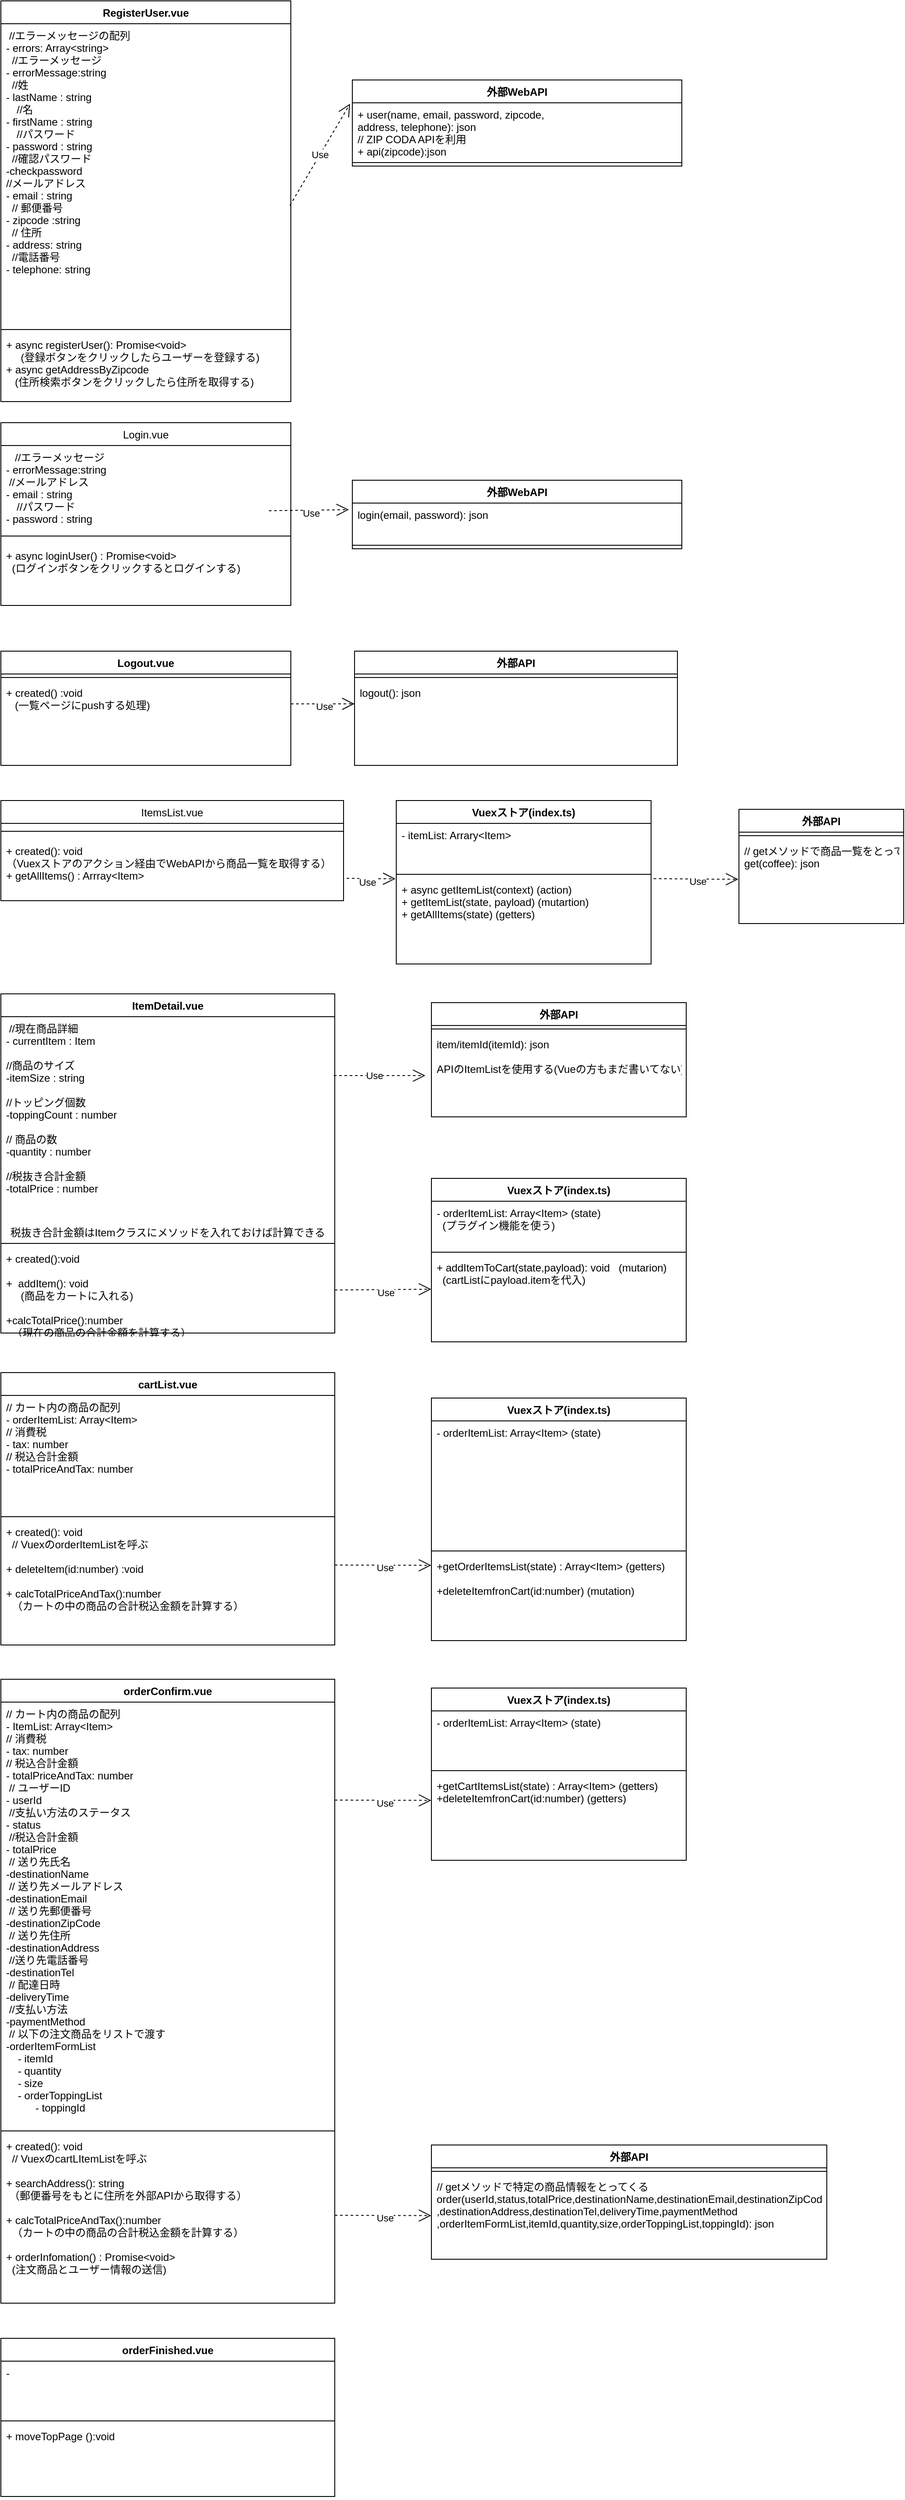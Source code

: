 <mxfile>
    <diagram id="Iyzo-n8MeCfhVtugdxC-" name="ページ1">
        <mxGraphModel dx="649" dy="509" grid="1" gridSize="10" guides="1" tooltips="1" connect="1" arrows="1" fold="1" page="1" pageScale="1" pageWidth="827" pageHeight="1169" math="0" shadow="0">
            <root>
                <mxCell id="0"/>
                <mxCell id="1" parent="0"/>
                <mxCell id="22" value="RegisterUser.vue" style="swimlane;fontStyle=1;align=center;verticalAlign=top;childLayout=stackLayout;horizontal=1;startSize=26;horizontalStack=0;resizeParent=1;resizeParentMax=0;resizeLast=0;collapsible=1;marginBottom=0;" parent="1" vertex="1">
                    <mxGeometry width="330" height="456" as="geometry"/>
                </mxCell>
                <mxCell id="23" value=" //エラーメッセージの配列&#10;- errors: Array&lt;string&gt;&#10;  //エラーメッセージ&#10;- errorMessage:string&#10;  //姓&#10;- lastName : string&#10;　//名&#10;- firstName : string&#10;　//パスワード&#10;- password : string&#10;  //確認パスワード&#10;-checkpassword&#10;//メールアドレス&#10;- email : string&#10;  // 郵便番号&#10;- zipcode :string&#10;  // 住所&#10;- address: string&#10;  //電話番号&#10;- telephone: string" style="text;strokeColor=none;fillColor=none;align=left;verticalAlign=top;spacingLeft=4;spacingRight=4;overflow=hidden;rotatable=0;points=[[0,0.5],[1,0.5]];portConstraint=eastwest;fontStyle=0" parent="22" vertex="1">
                    <mxGeometry y="26" width="330" height="344" as="geometry"/>
                </mxCell>
                <mxCell id="24" value="" style="line;strokeWidth=1;fillColor=none;align=left;verticalAlign=middle;spacingTop=-1;spacingLeft=3;spacingRight=3;rotatable=0;labelPosition=right;points=[];portConstraint=eastwest;" parent="22" vertex="1">
                    <mxGeometry y="370" width="330" height="8" as="geometry"/>
                </mxCell>
                <mxCell id="25" value="+ async registerUser(): Promise&lt;void&gt;&#10;     (登録ボタンをクリックしたらユーザーを登録する)&#10;+ async getAddressByZipcode&#10;   (住所検索ボタンをクリックしたら住所を取得する)" style="text;strokeColor=none;fillColor=none;align=left;verticalAlign=top;spacingLeft=4;spacingRight=4;overflow=hidden;rotatable=0;points=[[0,0.5],[1,0.5]];portConstraint=eastwest;" parent="22" vertex="1">
                    <mxGeometry y="378" width="330" height="78" as="geometry"/>
                </mxCell>
                <mxCell id="26" value="外部WebAPI" style="swimlane;fontStyle=1;align=center;verticalAlign=top;childLayout=stackLayout;horizontal=1;startSize=26;horizontalStack=0;resizeParent=1;resizeParentMax=0;resizeLast=0;collapsible=1;marginBottom=0;" parent="1" vertex="1">
                    <mxGeometry x="400" y="90" width="375" height="98" as="geometry"/>
                </mxCell>
                <mxCell id="27" value="+ user(name, email, password, zipcode,&#10;address, telephone): json&#10;// ZIP CODA APIを利用&#10;+ api(zipcode):json" style="text;strokeColor=none;fillColor=none;align=left;verticalAlign=top;spacingLeft=4;spacingRight=4;overflow=hidden;rotatable=0;points=[[0,0.5],[1,0.5]];portConstraint=eastwest;" parent="26" vertex="1">
                    <mxGeometry y="26" width="375" height="64" as="geometry"/>
                </mxCell>
                <mxCell id="28" value="" style="line;strokeWidth=1;fillColor=none;align=left;verticalAlign=middle;spacingTop=-1;spacingLeft=3;spacingRight=3;rotatable=0;labelPosition=right;points=[];portConstraint=eastwest;" parent="26" vertex="1">
                    <mxGeometry y="90" width="375" height="8" as="geometry"/>
                </mxCell>
                <mxCell id="29" value="Use" style="endArrow=open;endSize=12;dashed=1;html=1;exitX=0.997;exitY=0.601;exitDx=0;exitDy=0;exitPerimeter=0;entryX=-0.007;entryY=0.018;entryDx=0;entryDy=0;entryPerimeter=0;" parent="1" source="23" target="27" edge="1">
                    <mxGeometry width="160" relative="1" as="geometry">
                        <mxPoint x="200" y="160" as="sourcePoint"/>
                        <mxPoint x="360" y="160" as="targetPoint"/>
                    </mxGeometry>
                </mxCell>
                <mxCell id="48" value="Login.vue" style="swimlane;fontStyle=0;align=center;verticalAlign=top;childLayout=stackLayout;horizontal=1;startSize=26;horizontalStack=0;resizeParent=1;resizeParentMax=0;resizeLast=0;collapsible=1;marginBottom=0;" parent="1" vertex="1">
                    <mxGeometry y="480" width="330" height="208" as="geometry"/>
                </mxCell>
                <mxCell id="49" value="   //エラーメッセージ&#10;- errorMessage:string  &#10; //メールアドレス&#10;- email : string&#10;　//パスワード&#10;- password : string" style="text;strokeColor=none;fillColor=none;align=left;verticalAlign=top;spacingLeft=4;spacingRight=4;overflow=hidden;rotatable=0;points=[[0,0.5],[1,0.5]];portConstraint=eastwest;" parent="48" vertex="1">
                    <mxGeometry y="26" width="330" height="94" as="geometry"/>
                </mxCell>
                <mxCell id="50" value="" style="line;strokeWidth=1;fillColor=none;align=left;verticalAlign=middle;spacingTop=-1;spacingLeft=3;spacingRight=3;rotatable=0;labelPosition=right;points=[];portConstraint=eastwest;" parent="48" vertex="1">
                    <mxGeometry y="120" width="330" height="18" as="geometry"/>
                </mxCell>
                <mxCell id="51" value="+ async loginUser() : Promise&lt;void&gt;&#10;  (ログインボタンをクリックするとログインする)" style="text;strokeColor=none;fillColor=none;align=left;verticalAlign=top;spacingLeft=4;spacingRight=4;overflow=hidden;rotatable=0;points=[[0,0.5],[1,0.5]];portConstraint=eastwest;" parent="48" vertex="1">
                    <mxGeometry y="138" width="330" height="70" as="geometry"/>
                </mxCell>
                <mxCell id="52" value="外部WebAPI" style="swimlane;fontStyle=1;align=center;verticalAlign=top;childLayout=stackLayout;horizontal=1;startSize=26;horizontalStack=0;resizeParent=1;resizeParentMax=0;resizeLast=0;collapsible=1;marginBottom=0;" parent="1" vertex="1">
                    <mxGeometry x="400" y="545.5" width="375" height="78" as="geometry"/>
                </mxCell>
                <mxCell id="53" value="login(email, password): json" style="text;strokeColor=none;fillColor=none;align=left;verticalAlign=top;spacingLeft=4;spacingRight=4;overflow=hidden;rotatable=0;points=[[0,0.5],[1,0.5]];portConstraint=eastwest;" parent="52" vertex="1">
                    <mxGeometry y="26" width="375" height="44" as="geometry"/>
                </mxCell>
                <mxCell id="54" value="" style="line;strokeWidth=1;fillColor=none;align=left;verticalAlign=middle;spacingTop=-1;spacingLeft=3;spacingRight=3;rotatable=0;labelPosition=right;points=[];portConstraint=eastwest;" parent="52" vertex="1">
                    <mxGeometry y="70" width="375" height="8" as="geometry"/>
                </mxCell>
                <mxCell id="55" value="Use" style="endArrow=open;endSize=12;dashed=1;html=1;exitX=0.999;exitY=0.218;exitDx=0;exitDy=0;exitPerimeter=0;" parent="1" edge="1">
                    <mxGeometry x="0.051" y="-3" width="160" relative="1" as="geometry">
                        <mxPoint x="305" y="580.208" as="sourcePoint"/>
                        <mxPoint x="396.0" y="579" as="targetPoint"/>
                        <mxPoint as="offset"/>
                    </mxGeometry>
                </mxCell>
                <mxCell id="56" value="Logout.vue" style="swimlane;fontStyle=1;align=center;verticalAlign=top;childLayout=stackLayout;horizontal=1;startSize=26;horizontalStack=0;resizeParent=1;resizeParentMax=0;resizeLast=0;collapsible=1;marginBottom=0;" parent="1" vertex="1">
                    <mxGeometry y="740" width="330" height="130" as="geometry"/>
                </mxCell>
                <mxCell id="57" value="" style="line;strokeWidth=1;fillColor=none;align=left;verticalAlign=middle;spacingTop=-1;spacingLeft=3;spacingRight=3;rotatable=0;labelPosition=right;points=[];portConstraint=eastwest;" parent="56" vertex="1">
                    <mxGeometry y="26" width="330" height="8" as="geometry"/>
                </mxCell>
                <mxCell id="58" value="+ created() :void &#10;   (一覧ページにpushする処理)" style="text;strokeColor=none;fillColor=none;align=left;verticalAlign=top;spacingLeft=4;spacingRight=4;overflow=hidden;rotatable=0;points=[[0,0.5],[1,0.5]];portConstraint=eastwest;" parent="56" vertex="1">
                    <mxGeometry y="34" width="330" height="96" as="geometry"/>
                </mxCell>
                <mxCell id="59" value="外部API&#10;" style="swimlane;fontStyle=1;align=center;verticalAlign=top;childLayout=stackLayout;horizontal=1;startSize=26;horizontalStack=0;resizeParent=1;resizeParentMax=0;resizeLast=0;collapsible=1;marginBottom=0;" parent="1" vertex="1">
                    <mxGeometry x="402.5" y="740" width="367.5" height="130" as="geometry"/>
                </mxCell>
                <mxCell id="60" value="" style="line;strokeWidth=1;fillColor=none;align=left;verticalAlign=middle;spacingTop=-1;spacingLeft=3;spacingRight=3;rotatable=0;labelPosition=right;points=[];portConstraint=eastwest;" parent="59" vertex="1">
                    <mxGeometry y="26" width="367.5" height="8" as="geometry"/>
                </mxCell>
                <mxCell id="61" value="logout(): json&#10;" style="text;strokeColor=none;fillColor=none;align=left;verticalAlign=top;spacingLeft=4;spacingRight=4;overflow=hidden;rotatable=0;points=[[0,0.5],[1,0.5]];portConstraint=eastwest;" parent="59" vertex="1">
                    <mxGeometry y="34" width="367.5" height="96" as="geometry"/>
                </mxCell>
                <mxCell id="62" value="Use" style="endArrow=open;endSize=12;dashed=1;html=1;" parent="1" edge="1">
                    <mxGeometry x="0.051" y="-3" width="160" relative="1" as="geometry">
                        <mxPoint x="330" y="800" as="sourcePoint"/>
                        <mxPoint x="402.5" y="800" as="targetPoint"/>
                        <mxPoint as="offset"/>
                    </mxGeometry>
                </mxCell>
                <mxCell id="67" value="Use" style="endArrow=open;endSize=12;dashed=1;html=1;entryX=-0.004;entryY=0.475;entryDx=0;entryDy=0;entryPerimeter=0;exitX=1.01;exitY=0.009;exitDx=0;exitDy=0;exitPerimeter=0;" parent="1" source="163" target="70" edge="1">
                    <mxGeometry x="0.051" y="-3" width="160" relative="1" as="geometry">
                        <mxPoint x="710" y="999" as="sourcePoint"/>
                        <mxPoint x="832" y="999.41" as="targetPoint"/>
                        <mxPoint as="offset"/>
                        <Array as="points">
                            <mxPoint x="802" y="999.41"/>
                        </Array>
                    </mxGeometry>
                </mxCell>
                <mxCell id="68" value="外部API&#10;" style="swimlane;fontStyle=1;align=center;verticalAlign=top;childLayout=stackLayout;horizontal=1;startSize=26;horizontalStack=0;resizeParent=1;resizeParentMax=0;resizeLast=0;collapsible=1;marginBottom=0;" parent="1" vertex="1">
                    <mxGeometry x="840" y="920" width="187.5" height="130" as="geometry"/>
                </mxCell>
                <mxCell id="69" value="" style="line;strokeWidth=1;fillColor=none;align=left;verticalAlign=middle;spacingTop=-1;spacingLeft=3;spacingRight=3;rotatable=0;labelPosition=right;points=[];portConstraint=eastwest;" parent="68" vertex="1">
                    <mxGeometry y="26" width="187.5" height="8" as="geometry"/>
                </mxCell>
                <mxCell id="70" value="// getメソッドで商品一覧をとってくる&#10;get(coffee): json&#10;" style="text;strokeColor=none;fillColor=none;align=left;verticalAlign=top;spacingLeft=4;spacingRight=4;overflow=hidden;rotatable=0;points=[[0,0.5],[1,0.5]];portConstraint=eastwest;" parent="68" vertex="1">
                    <mxGeometry y="34" width="187.5" height="96" as="geometry"/>
                </mxCell>
                <mxCell id="75" value="Use" style="endArrow=open;endSize=12;dashed=1;html=1;entryX=0;entryY=0.5;entryDx=0;entryDy=0;exitX=1.009;exitY=0.977;exitDx=0;exitDy=0;exitPerimeter=0;" parent="1" edge="1">
                    <mxGeometry x="-0.143" y="-4" width="160" relative="1" as="geometry">
                        <mxPoint x="393.51" y="998.528" as="sourcePoint"/>
                        <mxPoint x="449" y="999.17" as="targetPoint"/>
                        <mxPoint as="offset"/>
                        <Array as="points"/>
                    </mxGeometry>
                </mxCell>
                <mxCell id="79" value="外部API&#10;" style="swimlane;fontStyle=1;align=center;verticalAlign=top;childLayout=stackLayout;horizontal=1;startSize=26;horizontalStack=0;resizeParent=1;resizeParentMax=0;resizeLast=0;collapsible=1;marginBottom=0;" parent="1" vertex="1">
                    <mxGeometry x="490" y="1140" width="290" height="130" as="geometry"/>
                </mxCell>
                <mxCell id="80" value="" style="line;strokeWidth=1;fillColor=none;align=left;verticalAlign=middle;spacingTop=-1;spacingLeft=3;spacingRight=3;rotatable=0;labelPosition=right;points=[];portConstraint=eastwest;" parent="79" vertex="1">
                    <mxGeometry y="26" width="290" height="8" as="geometry"/>
                </mxCell>
                <mxCell id="81" value="item/itemId(itemId): json&#10;&#10;APIのItemListを使用する(Vueの方もまだ書いてない)" style="text;strokeColor=none;fillColor=none;align=left;verticalAlign=top;spacingLeft=4;spacingRight=4;overflow=hidden;rotatable=0;points=[[0,0.5],[1,0.5]];portConstraint=eastwest;" parent="79" vertex="1">
                    <mxGeometry y="34" width="290" height="96" as="geometry"/>
                </mxCell>
                <mxCell id="82" value="Use" style="endArrow=open;endSize=12;dashed=1;html=1;entryX=0.014;entryY=0.511;entryDx=0;entryDy=0;entryPerimeter=0;" parent="1" edge="1">
                    <mxGeometry x="-0.111" width="160" relative="1" as="geometry">
                        <mxPoint x="379" y="1223" as="sourcePoint"/>
                        <mxPoint x="483.06" y="1223.056" as="targetPoint"/>
                        <mxPoint as="offset"/>
                        <Array as="points"/>
                    </mxGeometry>
                </mxCell>
                <mxCell id="92" value="ItemDetail.vue" style="swimlane;fontStyle=1;align=center;verticalAlign=top;childLayout=stackLayout;horizontal=1;startSize=26;horizontalStack=0;resizeParent=1;resizeParentMax=0;resizeLast=0;collapsible=1;marginBottom=0;" parent="1" vertex="1">
                    <mxGeometry y="1130" width="380" height="386" as="geometry"/>
                </mxCell>
                <mxCell id="93" value=" //現在商品詳細&#10;- currentItem : Item&#10;&#10;//商品のサイズ&#10;-itemSize : string&#10;&#10;//トッピング個数&#10;-toppingCount : number&#10;&#10;// 商品の数&#10;-quantity : number&#10;&#10;//税抜き合計金額&#10;-totalPrice : number" style="text;strokeColor=none;fillColor=none;align=left;verticalAlign=top;spacingLeft=4;spacingRight=4;overflow=hidden;rotatable=0;points=[[0,0.5],[1,0.5]];portConstraint=eastwest;fontStyle=0" parent="92" vertex="1">
                    <mxGeometry y="26" width="380" height="254" as="geometry"/>
                </mxCell>
                <mxCell id="94" value="" style="line;strokeWidth=1;fillColor=none;align=left;verticalAlign=middle;spacingTop=-1;spacingLeft=3;spacingRight=3;rotatable=0;labelPosition=right;points=[];portConstraint=eastwest;" parent="92" vertex="1">
                    <mxGeometry y="280" width="380" height="8" as="geometry"/>
                </mxCell>
                <mxCell id="95" value="+ created():void&#10;&#10;+  addItem(): void&#10;     (商品をカートに入れる)&#10;&#10;+calcTotalPrice():number&#10;  （現在の商品の合計金額を計算する）&#10;&#10;" style="text;strokeColor=none;fillColor=none;align=left;verticalAlign=top;spacingLeft=4;spacingRight=4;overflow=hidden;rotatable=0;points=[[0,0.5],[1,0.5]];portConstraint=eastwest;" parent="92" vertex="1">
                    <mxGeometry y="288" width="380" height="98" as="geometry"/>
                </mxCell>
                <mxCell id="104" value="Use" style="endArrow=open;endSize=12;dashed=1;html=1;entryX=-0.001;entryY=0.126;entryDx=0;entryDy=0;entryPerimeter=0;" parent="1" target="131" edge="1">
                    <mxGeometry x="0.051" y="-3" width="160" relative="1" as="geometry">
                        <mxPoint x="380" y="1780.02" as="sourcePoint"/>
                        <mxPoint x="470.004" y="1780.002" as="targetPoint"/>
                        <mxPoint as="offset"/>
                        <Array as="points"/>
                    </mxGeometry>
                </mxCell>
                <mxCell id="109" value="Use" style="endArrow=open;endSize=12;dashed=1;html=1;entryX=-0.001;entryY=0.389;entryDx=0;entryDy=0;entryPerimeter=0;exitX=1;exitY=0.5;exitDx=0;exitDy=0;" parent="1" source="95" target="123" edge="1">
                    <mxGeometry x="0.051" y="-3" width="160" relative="1" as="geometry">
                        <mxPoint x="338.83" y="1460" as="sourcePoint"/>
                        <mxPoint x="480.004" y="1470.692" as="targetPoint"/>
                        <mxPoint as="offset"/>
                        <Array as="points"/>
                    </mxGeometry>
                </mxCell>
                <mxCell id="120" value="Vuexストア(index.ts)" style="swimlane;fontStyle=1;align=center;verticalAlign=top;childLayout=stackLayout;horizontal=1;startSize=26;horizontalStack=0;resizeParent=1;resizeParentMax=0;resizeLast=0;collapsible=1;marginBottom=0;" parent="1" vertex="1">
                    <mxGeometry x="490" y="1340" width="290" height="186" as="geometry"/>
                </mxCell>
                <mxCell id="121" value="- orderItemList: Array&lt;Item&gt; (state)&#10;  (プラグイン機能を使う)" style="text;strokeColor=none;fillColor=none;align=left;verticalAlign=top;spacingLeft=4;spacingRight=4;overflow=hidden;rotatable=0;points=[[0,0.5],[1,0.5]];portConstraint=eastwest;fontStyle=0" parent="120" vertex="1">
                    <mxGeometry y="26" width="290" height="54" as="geometry"/>
                </mxCell>
                <mxCell id="122" value="" style="line;strokeWidth=1;fillColor=none;align=left;verticalAlign=middle;spacingTop=-1;spacingLeft=3;spacingRight=3;rotatable=0;labelPosition=right;points=[];portConstraint=eastwest;" parent="120" vertex="1">
                    <mxGeometry y="80" width="290" height="8" as="geometry"/>
                </mxCell>
                <mxCell id="123" value="+ addItemToCart(state,payload): void   (mutarion)&#10;  (cartListにpayload.itemを代入)" style="text;strokeColor=none;fillColor=none;align=left;verticalAlign=top;spacingLeft=4;spacingRight=4;overflow=hidden;rotatable=0;points=[[0,0.5],[1,0.5]];portConstraint=eastwest;" parent="120" vertex="1">
                    <mxGeometry y="88" width="290" height="98" as="geometry"/>
                </mxCell>
                <mxCell id="124" value="cartList.vue" style="swimlane;fontStyle=1;align=center;verticalAlign=top;childLayout=stackLayout;horizontal=1;startSize=26;horizontalStack=0;resizeParent=1;resizeParentMax=0;resizeLast=0;collapsible=1;marginBottom=0;" parent="1" vertex="1">
                    <mxGeometry y="1561" width="380" height="310" as="geometry"/>
                </mxCell>
                <mxCell id="125" value="// カート内の商品の配列&#10;- orderItemList: Array&lt;Item&gt;&#10;// 消費税&#10;- tax: number&#10;// 税込合計金額&#10;- totalPriceAndTax: number" style="text;strokeColor=none;fillColor=none;align=left;verticalAlign=top;spacingLeft=4;spacingRight=4;overflow=hidden;rotatable=0;points=[[0,0.5],[1,0.5]];portConstraint=eastwest;fontStyle=0" parent="124" vertex="1">
                    <mxGeometry y="26" width="380" height="134" as="geometry"/>
                </mxCell>
                <mxCell id="126" value="" style="line;strokeWidth=1;fillColor=none;align=left;verticalAlign=middle;spacingTop=-1;spacingLeft=3;spacingRight=3;rotatable=0;labelPosition=right;points=[];portConstraint=eastwest;" parent="124" vertex="1">
                    <mxGeometry y="160" width="380" height="8" as="geometry"/>
                </mxCell>
                <mxCell id="127" value="+ created(): void&#10;  // VuexのorderItemListを呼ぶ&#10;&#10;+ deleteItem(id:number) :void&#10;&#10;+ calcTotalPriceAndTax():number&#10;  （カートの中の商品の合計税込金額を計算する）&#10;&#10;" style="text;strokeColor=none;fillColor=none;align=left;verticalAlign=top;spacingLeft=4;spacingRight=4;overflow=hidden;rotatable=0;points=[[0,0.5],[1,0.5]];portConstraint=eastwest;" parent="124" vertex="1">
                    <mxGeometry y="168" width="380" height="142" as="geometry"/>
                </mxCell>
                <mxCell id="128" value="Vuexストア(index.ts)" style="swimlane;fontStyle=1;align=center;verticalAlign=top;childLayout=stackLayout;horizontal=1;startSize=26;horizontalStack=0;resizeParent=1;resizeParentMax=0;resizeLast=0;collapsible=1;marginBottom=0;" parent="1" vertex="1">
                    <mxGeometry x="490" y="1590" width="290" height="276" as="geometry"/>
                </mxCell>
                <mxCell id="129" value="- orderItemList: Array&lt;Item&gt; (state)&#10;" style="text;strokeColor=none;fillColor=none;align=left;verticalAlign=top;spacingLeft=4;spacingRight=4;overflow=hidden;rotatable=0;points=[[0,0.5],[1,0.5]];portConstraint=eastwest;fontStyle=0" parent="128" vertex="1">
                    <mxGeometry y="26" width="290" height="144" as="geometry"/>
                </mxCell>
                <mxCell id="130" value="" style="line;strokeWidth=1;fillColor=none;align=left;verticalAlign=middle;spacingTop=-1;spacingLeft=3;spacingRight=3;rotatable=0;labelPosition=right;points=[];portConstraint=eastwest;" parent="128" vertex="1">
                    <mxGeometry y="170" width="290" height="8" as="geometry"/>
                </mxCell>
                <mxCell id="131" value="+getOrderItemsList(state) : Array&lt;Item&gt; (getters)&#10;&#10;+deleteItemfronCart(id:number) (mutation)" style="text;strokeColor=none;fillColor=none;align=left;verticalAlign=top;spacingLeft=4;spacingRight=4;overflow=hidden;rotatable=0;points=[[0,0.5],[1,0.5]];portConstraint=eastwest;" parent="128" vertex="1">
                    <mxGeometry y="178" width="290" height="98" as="geometry"/>
                </mxCell>
                <mxCell id="138" value="orderConfirm.vue" style="swimlane;fontStyle=1;align=center;verticalAlign=top;childLayout=stackLayout;horizontal=1;startSize=26;horizontalStack=0;resizeParent=1;resizeParentMax=0;resizeLast=0;collapsible=1;marginBottom=0;" parent="1" vertex="1">
                    <mxGeometry y="1910" width="380" height="710" as="geometry"/>
                </mxCell>
                <mxCell id="139" value="// カート内の商品の配列&#10;- ItemList: Array&lt;Item&gt;&#10;// 消費税&#10;- tax: number&#10;// 税込合計金額&#10;- totalPriceAndTax: number&#10; // ユーザーID&#10;- userId&#10; //支払い方法のステータス&#10;- status&#10; //税込合計金額&#10;- totalPrice&#10; // 送り先氏名&#10;-destinationName&#10; // 送り先メールアドレス&#10;-destinationEmail&#10; // 送り先郵便番号&#10;-destinationZipCode&#10; // 送り先住所&#10;-destinationAddress&#10; //送り先電話番号&#10;-destinationTel&#10; // 配達日時&#10;-deliveryTime&#10; //支払い方法&#10;-paymentMethod&#10; // 以下の注文商品をリストで渡す&#10;-orderItemFormList&#10;    - itemId&#10;    - quantity&#10;    - size&#10;    - orderToppingList&#10;          - toppingId" style="text;strokeColor=none;fillColor=none;align=left;verticalAlign=top;spacingLeft=4;spacingRight=4;overflow=hidden;rotatable=0;points=[[0,0.5],[1,0.5]];portConstraint=eastwest;fontStyle=0" parent="138" vertex="1">
                    <mxGeometry y="26" width="380" height="484" as="geometry"/>
                </mxCell>
                <mxCell id="140" value="" style="line;strokeWidth=1;fillColor=none;align=left;verticalAlign=middle;spacingTop=-1;spacingLeft=3;spacingRight=3;rotatable=0;labelPosition=right;points=[];portConstraint=eastwest;" parent="138" vertex="1">
                    <mxGeometry y="510" width="380" height="8" as="geometry"/>
                </mxCell>
                <mxCell id="141" value="+ created(): void&#10;  // VuexのcartLItemListを呼ぶ&#10;&#10;+ searchAddress(): string&#10; （郵便番号をもとに住所を外部APIから取得する）&#10;&#10;+ calcTotalPriceAndTax():number&#10;  （カートの中の商品の合計税込金額を計算する）&#10;&#10;+ orderInfomation() : Promise&lt;void&gt;&#10;  (注文商品とユーザー情報の送信)&#10;&#10;" style="text;strokeColor=none;fillColor=none;align=left;verticalAlign=top;spacingLeft=4;spacingRight=4;overflow=hidden;rotatable=0;points=[[0,0.5],[1,0.5]];portConstraint=eastwest;" parent="138" vertex="1">
                    <mxGeometry y="518" width="380" height="192" as="geometry"/>
                </mxCell>
                <mxCell id="142" value="orderFinished.vue" style="swimlane;fontStyle=1;align=center;verticalAlign=top;childLayout=stackLayout;horizontal=1;startSize=26;horizontalStack=0;resizeParent=1;resizeParentMax=0;resizeLast=0;collapsible=1;marginBottom=0;" parent="1" vertex="1">
                    <mxGeometry y="2660" width="380" height="180" as="geometry"/>
                </mxCell>
                <mxCell id="143" value="- " style="text;strokeColor=none;fillColor=none;align=left;verticalAlign=top;spacingLeft=4;spacingRight=4;overflow=hidden;rotatable=0;points=[[0,0.5],[1,0.5]];portConstraint=eastwest;fontStyle=0" parent="142" vertex="1">
                    <mxGeometry y="26" width="380" height="64" as="geometry"/>
                </mxCell>
                <mxCell id="144" value="" style="line;strokeWidth=1;fillColor=none;align=left;verticalAlign=middle;spacingTop=-1;spacingLeft=3;spacingRight=3;rotatable=0;labelPosition=right;points=[];portConstraint=eastwest;" parent="142" vertex="1">
                    <mxGeometry y="90" width="380" height="8" as="geometry"/>
                </mxCell>
                <mxCell id="145" value="+ moveTopPage ():void " style="text;strokeColor=none;fillColor=none;align=left;verticalAlign=top;spacingLeft=4;spacingRight=4;overflow=hidden;rotatable=0;points=[[0,0.5],[1,0.5]];portConstraint=eastwest;" parent="142" vertex="1">
                    <mxGeometry y="98" width="380" height="82" as="geometry"/>
                </mxCell>
                <mxCell id="146" value="Vuexストア(index.ts)" style="swimlane;fontStyle=1;align=center;verticalAlign=top;childLayout=stackLayout;horizontal=1;startSize=26;horizontalStack=0;resizeParent=1;resizeParentMax=0;resizeLast=0;collapsible=1;marginBottom=0;" parent="1" vertex="1">
                    <mxGeometry x="490" y="1920" width="290" height="196" as="geometry"/>
                </mxCell>
                <mxCell id="147" value="- orderItemList: Array&lt;Item&gt; (state)&#10;" style="text;strokeColor=none;fillColor=none;align=left;verticalAlign=top;spacingLeft=4;spacingRight=4;overflow=hidden;rotatable=0;points=[[0,0.5],[1,0.5]];portConstraint=eastwest;fontStyle=0" parent="146" vertex="1">
                    <mxGeometry y="26" width="290" height="64" as="geometry"/>
                </mxCell>
                <mxCell id="148" value="" style="line;strokeWidth=1;fillColor=none;align=left;verticalAlign=middle;spacingTop=-1;spacingLeft=3;spacingRight=3;rotatable=0;labelPosition=right;points=[];portConstraint=eastwest;" parent="146" vertex="1">
                    <mxGeometry y="90" width="290" height="8" as="geometry"/>
                </mxCell>
                <mxCell id="149" value="+getCartItemsList(state) : Array&lt;Item&gt; (getters)&#10;+deleteItemfronCart(id:number) (getters)" style="text;strokeColor=none;fillColor=none;align=left;verticalAlign=top;spacingLeft=4;spacingRight=4;overflow=hidden;rotatable=0;points=[[0,0.5],[1,0.5]];portConstraint=eastwest;" parent="146" vertex="1">
                    <mxGeometry y="98" width="290" height="98" as="geometry"/>
                </mxCell>
                <mxCell id="150" value="Use" style="endArrow=open;endSize=12;dashed=1;html=1;entryX=-0.001;entryY=0.126;entryDx=0;entryDy=0;entryPerimeter=0;" parent="1" edge="1">
                    <mxGeometry x="0.051" y="-3" width="160" relative="1" as="geometry">
                        <mxPoint x="380" y="2047.5" as="sourcePoint"/>
                        <mxPoint x="489.71" y="2047.828" as="targetPoint"/>
                        <mxPoint as="offset"/>
                        <Array as="points"/>
                    </mxGeometry>
                </mxCell>
                <mxCell id="151" value="外部API&#10;" style="swimlane;fontStyle=1;align=center;verticalAlign=top;childLayout=stackLayout;horizontal=1;startSize=26;horizontalStack=0;resizeParent=1;resizeParentMax=0;resizeLast=0;collapsible=1;marginBottom=0;" parent="1" vertex="1">
                    <mxGeometry x="490" y="2440" width="450" height="130" as="geometry"/>
                </mxCell>
                <mxCell id="152" value="" style="line;strokeWidth=1;fillColor=none;align=left;verticalAlign=middle;spacingTop=-1;spacingLeft=3;spacingRight=3;rotatable=0;labelPosition=right;points=[];portConstraint=eastwest;" parent="151" vertex="1">
                    <mxGeometry y="26" width="450" height="8" as="geometry"/>
                </mxCell>
                <mxCell id="153" value="// getメソッドで特定の商品情報をとってくる&#10;order(userId,status,totalPrice,destinationName,destinationEmail,destinationZipCode&#10;,destinationAddress,destinationTel,deliveryTime,paymentMethod&#10;,orderItemFormList,itemId,quantity,size,orderToppingList,toppingId): json&#10;" style="text;strokeColor=none;fillColor=none;align=left;verticalAlign=top;spacingLeft=4;spacingRight=4;overflow=hidden;rotatable=0;points=[[0,0.5],[1,0.5]];portConstraint=eastwest;" parent="151" vertex="1">
                    <mxGeometry y="34" width="450" height="96" as="geometry"/>
                </mxCell>
                <mxCell id="154" value="Use" style="endArrow=open;endSize=12;dashed=1;html=1;entryX=-0.001;entryY=0.126;entryDx=0;entryDy=0;entryPerimeter=0;" parent="1" edge="1">
                    <mxGeometry x="0.051" y="-3" width="160" relative="1" as="geometry">
                        <mxPoint x="380" y="2520" as="sourcePoint"/>
                        <mxPoint x="489.71" y="2520.328" as="targetPoint"/>
                        <mxPoint as="offset"/>
                        <Array as="points"/>
                    </mxGeometry>
                </mxCell>
                <mxCell id="156" value="ItemsList.vue&#10;" style="swimlane;fontStyle=0;align=center;verticalAlign=top;childLayout=stackLayout;horizontal=1;startSize=26;horizontalStack=0;resizeParent=1;resizeParentMax=0;resizeLast=0;collapsible=1;marginBottom=0;" parent="1" vertex="1">
                    <mxGeometry y="910" width="390" height="114" as="geometry"/>
                </mxCell>
                <mxCell id="158" value="" style="line;strokeWidth=1;fillColor=none;align=left;verticalAlign=middle;spacingTop=-1;spacingLeft=3;spacingRight=3;rotatable=0;labelPosition=right;points=[];portConstraint=eastwest;" parent="156" vertex="1">
                    <mxGeometry y="26" width="390" height="18" as="geometry"/>
                </mxCell>
                <mxCell id="159" value="+ created(): void&#10;（Vuexストアのアクション経由でWebAPIから商品一覧を取得する）&#10;+ getAllItems() : Arrray&lt;Item&gt;" style="text;strokeColor=none;fillColor=none;align=left;verticalAlign=top;spacingLeft=4;spacingRight=4;overflow=hidden;rotatable=0;points=[[0,0.5],[1,0.5]];portConstraint=eastwest;" parent="156" vertex="1">
                    <mxGeometry y="44" width="390" height="70" as="geometry"/>
                </mxCell>
                <mxCell id="160" value="Vuexストア(index.ts)" style="swimlane;fontStyle=1;align=center;verticalAlign=top;childLayout=stackLayout;horizontal=1;startSize=26;horizontalStack=0;resizeParent=1;resizeParentMax=0;resizeLast=0;collapsible=1;marginBottom=0;" parent="1" vertex="1">
                    <mxGeometry x="450" y="910" width="290" height="186" as="geometry"/>
                </mxCell>
                <mxCell id="161" value="- itemList: Arrary&lt;Item&gt;&#10;" style="text;strokeColor=none;fillColor=none;align=left;verticalAlign=top;spacingLeft=4;spacingRight=4;overflow=hidden;rotatable=0;points=[[0,0.5],[1,0.5]];portConstraint=eastwest;fontStyle=0" parent="160" vertex="1">
                    <mxGeometry y="26" width="290" height="54" as="geometry"/>
                </mxCell>
                <mxCell id="162" value="" style="line;strokeWidth=1;fillColor=none;align=left;verticalAlign=middle;spacingTop=-1;spacingLeft=3;spacingRight=3;rotatable=0;labelPosition=right;points=[];portConstraint=eastwest;" parent="160" vertex="1">
                    <mxGeometry y="80" width="290" height="8" as="geometry"/>
                </mxCell>
                <mxCell id="163" value="+ async getItemList(context) (action)&#10;+ getItemList(state, payload) (mutartion)&#10;+ getAllItems(state) (getters)" style="text;strokeColor=none;fillColor=none;align=left;verticalAlign=top;spacingLeft=4;spacingRight=4;overflow=hidden;rotatable=0;points=[[0,0.5],[1,0.5]];portConstraint=eastwest;" parent="160" vertex="1">
                    <mxGeometry y="88" width="290" height="98" as="geometry"/>
                </mxCell>
                <mxCell id="164" value="税抜き合計金額はItemクラスにメソッドを入れておけば計算できる" style="text;html=1;strokeColor=none;fillColor=none;align=center;verticalAlign=middle;whiteSpace=wrap;rounded=0;" parent="1" vertex="1">
                    <mxGeometry y="1392" width="380" height="20" as="geometry"/>
                </mxCell>
            </root>
        </mxGraphModel>
    </diagram>
</mxfile>